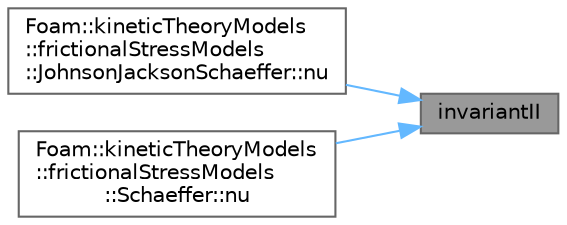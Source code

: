 digraph "invariantII"
{
 // LATEX_PDF_SIZE
  bgcolor="transparent";
  edge [fontname=Helvetica,fontsize=10,labelfontname=Helvetica,labelfontsize=10];
  node [fontname=Helvetica,fontsize=10,shape=box,height=0.2,width=0.4];
  rankdir="RL";
  Node1 [id="Node000001",label="invariantII",height=0.2,width=0.4,color="gray40", fillcolor="grey60", style="filled", fontcolor="black",tooltip=" "];
  Node1 -> Node2 [id="edge1_Node000001_Node000002",dir="back",color="steelblue1",style="solid",tooltip=" "];
  Node2 [id="Node000002",label="Foam::kineticTheoryModels\l::frictionalStressModels\l::JohnsonJacksonSchaeffer::nu",height=0.2,width=0.4,color="grey40", fillcolor="white", style="filled",URL="$classFoam_1_1kineticTheoryModels_1_1frictionalStressModels_1_1JohnsonJacksonSchaeffer.html#a7e7dbf56ebe9b2888104377bbe3481d4",tooltip=" "];
  Node1 -> Node3 [id="edge2_Node000001_Node000003",dir="back",color="steelblue1",style="solid",tooltip=" "];
  Node3 [id="Node000003",label="Foam::kineticTheoryModels\l::frictionalStressModels\l::Schaeffer::nu",height=0.2,width=0.4,color="grey40", fillcolor="white", style="filled",URL="$classFoam_1_1kineticTheoryModels_1_1frictionalStressModels_1_1Schaeffer.html#a7e7dbf56ebe9b2888104377bbe3481d4",tooltip=" "];
}
